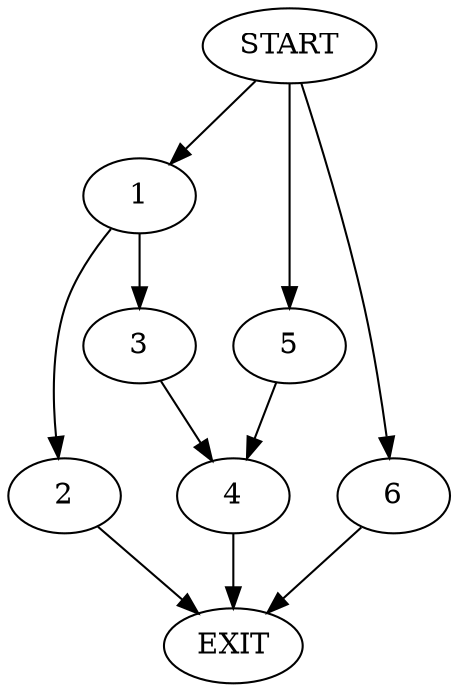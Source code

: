 digraph {
0 [label="START"]
7 [label="EXIT"]
0 -> 1
1 -> 2
1 -> 3
3 -> 4
2 -> 7
4 -> 7
0 -> 5
5 -> 4
0 -> 6
6 -> 7
}
